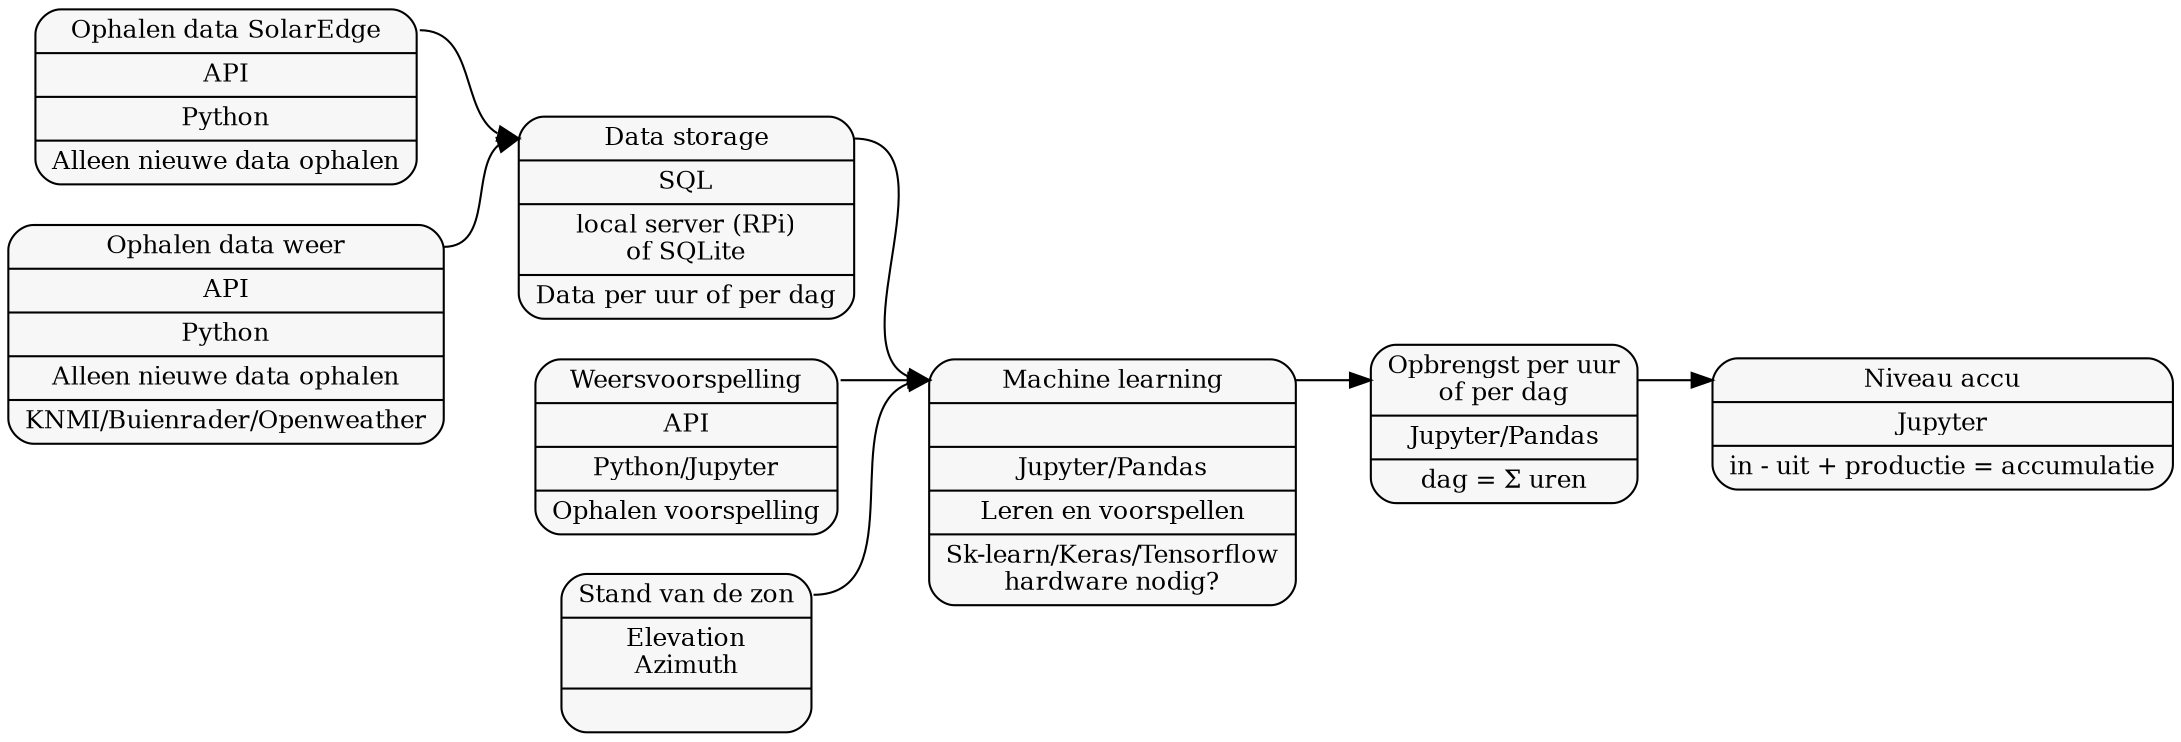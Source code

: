 digraph g {
    graph [
        rankdir = "LR"
    ];
    
    node [
        fontsize = "12"
        style="rounded,filled"
        fillcolor="#F7F7F7"
    ];
    
    edge [
    ];
    
    "node0" [
        label = "<f0> Ophalen data SolarEdge | API | Python | Alleen nieuwe data ophalen "
        shape = "record"
    ];
    
    "node1" [
        label = "<f0> Ophalen data weer | API | Python | Alleen nieuwe data ophalen | KNMI/Buienrader/Openweather"
        shape = "record"
    ];
    
    "node2" [
        label = "<f0> Data storage | SQL | local server (RPi)\nof SQLite | Data per uur of per dag"
        shape = "record"
    ];
    
    "node_weer" [
        label = "<f0> Weersvoorspelling | API | Python/Jupyter | Ophalen voorspelling "
        shape = "record"
    ];
    
    "node_ML" [
        label = "<f0> Machine learning |  | Jupyter/Pandas | Leren en voorspellen | Sk-learn/Keras/Tensorflow\nhardware nodig?"
        shape = "record"
    ];
    
    "node_opbrengst" [
        label = "<f0> Opbrengst per uur\nof per dag | Jupyter/Pandas | dag = &Sigma; uren "
        shape = "record"
    ];
    
    "node_accu" [
        label = "<f0> Niveau accu | Jupyter | in - uit + productie = accumulatie "
        shape = "record"
    ];

    "node_zon" [
        label = "<f0> Stand van de zon | Elevation\nAzimuth | "
        shape = "record"
    ]
    
    "node_weer":f0 -> "node_ML":f0
    "node0":f0 -> "node2":f0
    "node1":f0 -> "node2":f0
    "node2":f0 -> "node_ML":f0
    "node_ML":f0 -> "node_opbrengst":f0
    "node_opbrengst":f0 -> "node_accu":f0
    "node_zon":f0 -> "node_ML":f0
    
}
        
